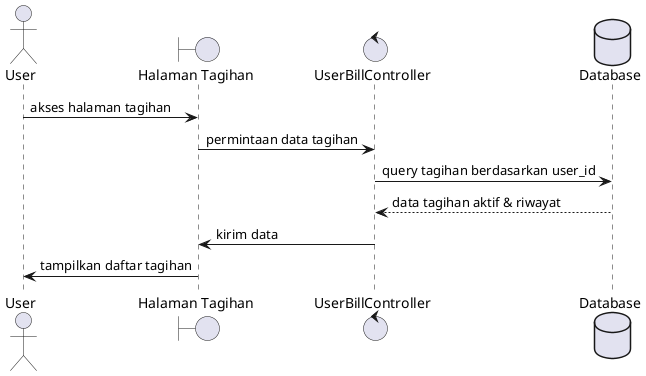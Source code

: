 @startuml
actor User
boundary "Halaman Tagihan" as TagihanPage
control "UserBillController" as BillCtrl
database "Database" as DB

User -> TagihanPage : akses halaman tagihan
TagihanPage -> BillCtrl : permintaan data tagihan
BillCtrl -> DB : query tagihan berdasarkan user_id
DB --> BillCtrl : data tagihan aktif & riwayat
BillCtrl -> TagihanPage : kirim data
TagihanPage -> User : tampilkan daftar tagihan
@enduml

